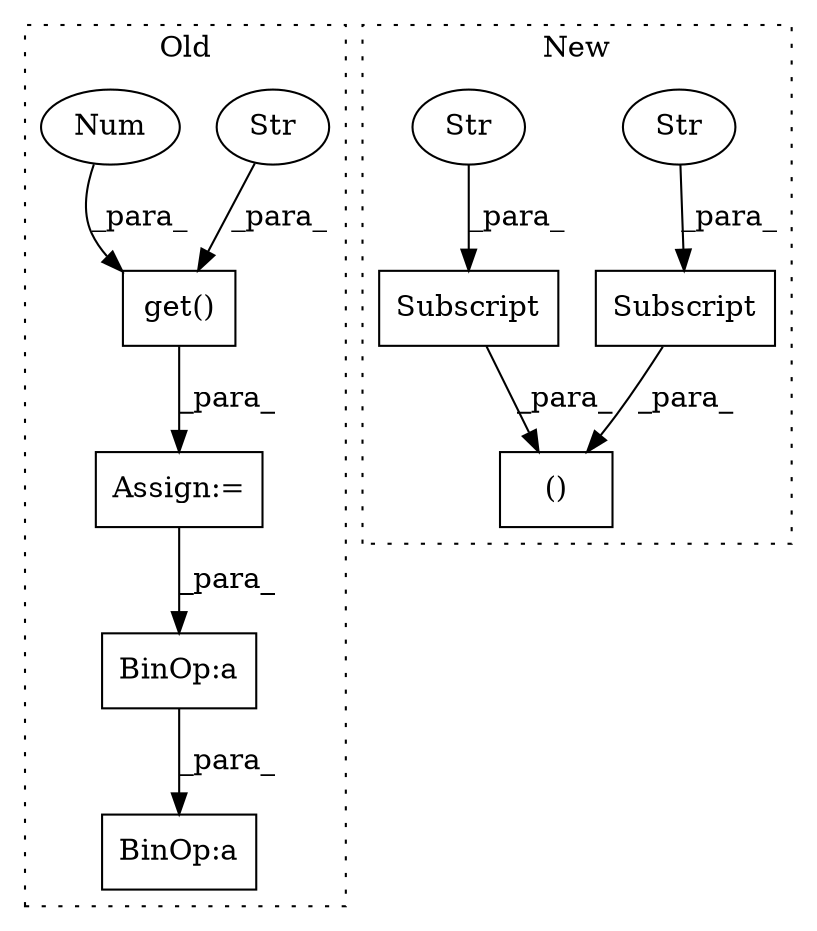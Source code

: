 digraph G {
subgraph cluster0 {
1 [label="get()" a="75" s="2624,2677" l="22,1" shape="box"];
3 [label="Assign:=" a="68" s="2621" l="3" shape="box"];
4 [label="BinOp:a" a="82" s="2798" l="3" shape="box"];
6 [label="Str" a="66" s="2646" l="11" shape="ellipse"];
7 [label="BinOp:a" a="82" s="2811" l="3" shape="box"];
11 [label="Num" a="76" s="2659" l="18" shape="ellipse"];
label = "Old";
style="dotted";
}
subgraph cluster1 {
2 [label="Subscript" a="63" s="3217,0" l="34,0" shape="box"];
5 [label="()" a="54" s="3251" l="35" shape="box"];
8 [label="Str" a="66" s="3235" l="15" shape="ellipse"];
9 [label="Subscript" a="63" s="3253,0" l="33,0" shape="box"];
10 [label="Str" a="66" s="3271" l="14" shape="ellipse"];
label = "New";
style="dotted";
}
1 -> 3 [label="_para_"];
2 -> 5 [label="_para_"];
3 -> 4 [label="_para_"];
4 -> 7 [label="_para_"];
6 -> 1 [label="_para_"];
8 -> 2 [label="_para_"];
9 -> 5 [label="_para_"];
10 -> 9 [label="_para_"];
11 -> 1 [label="_para_"];
}
